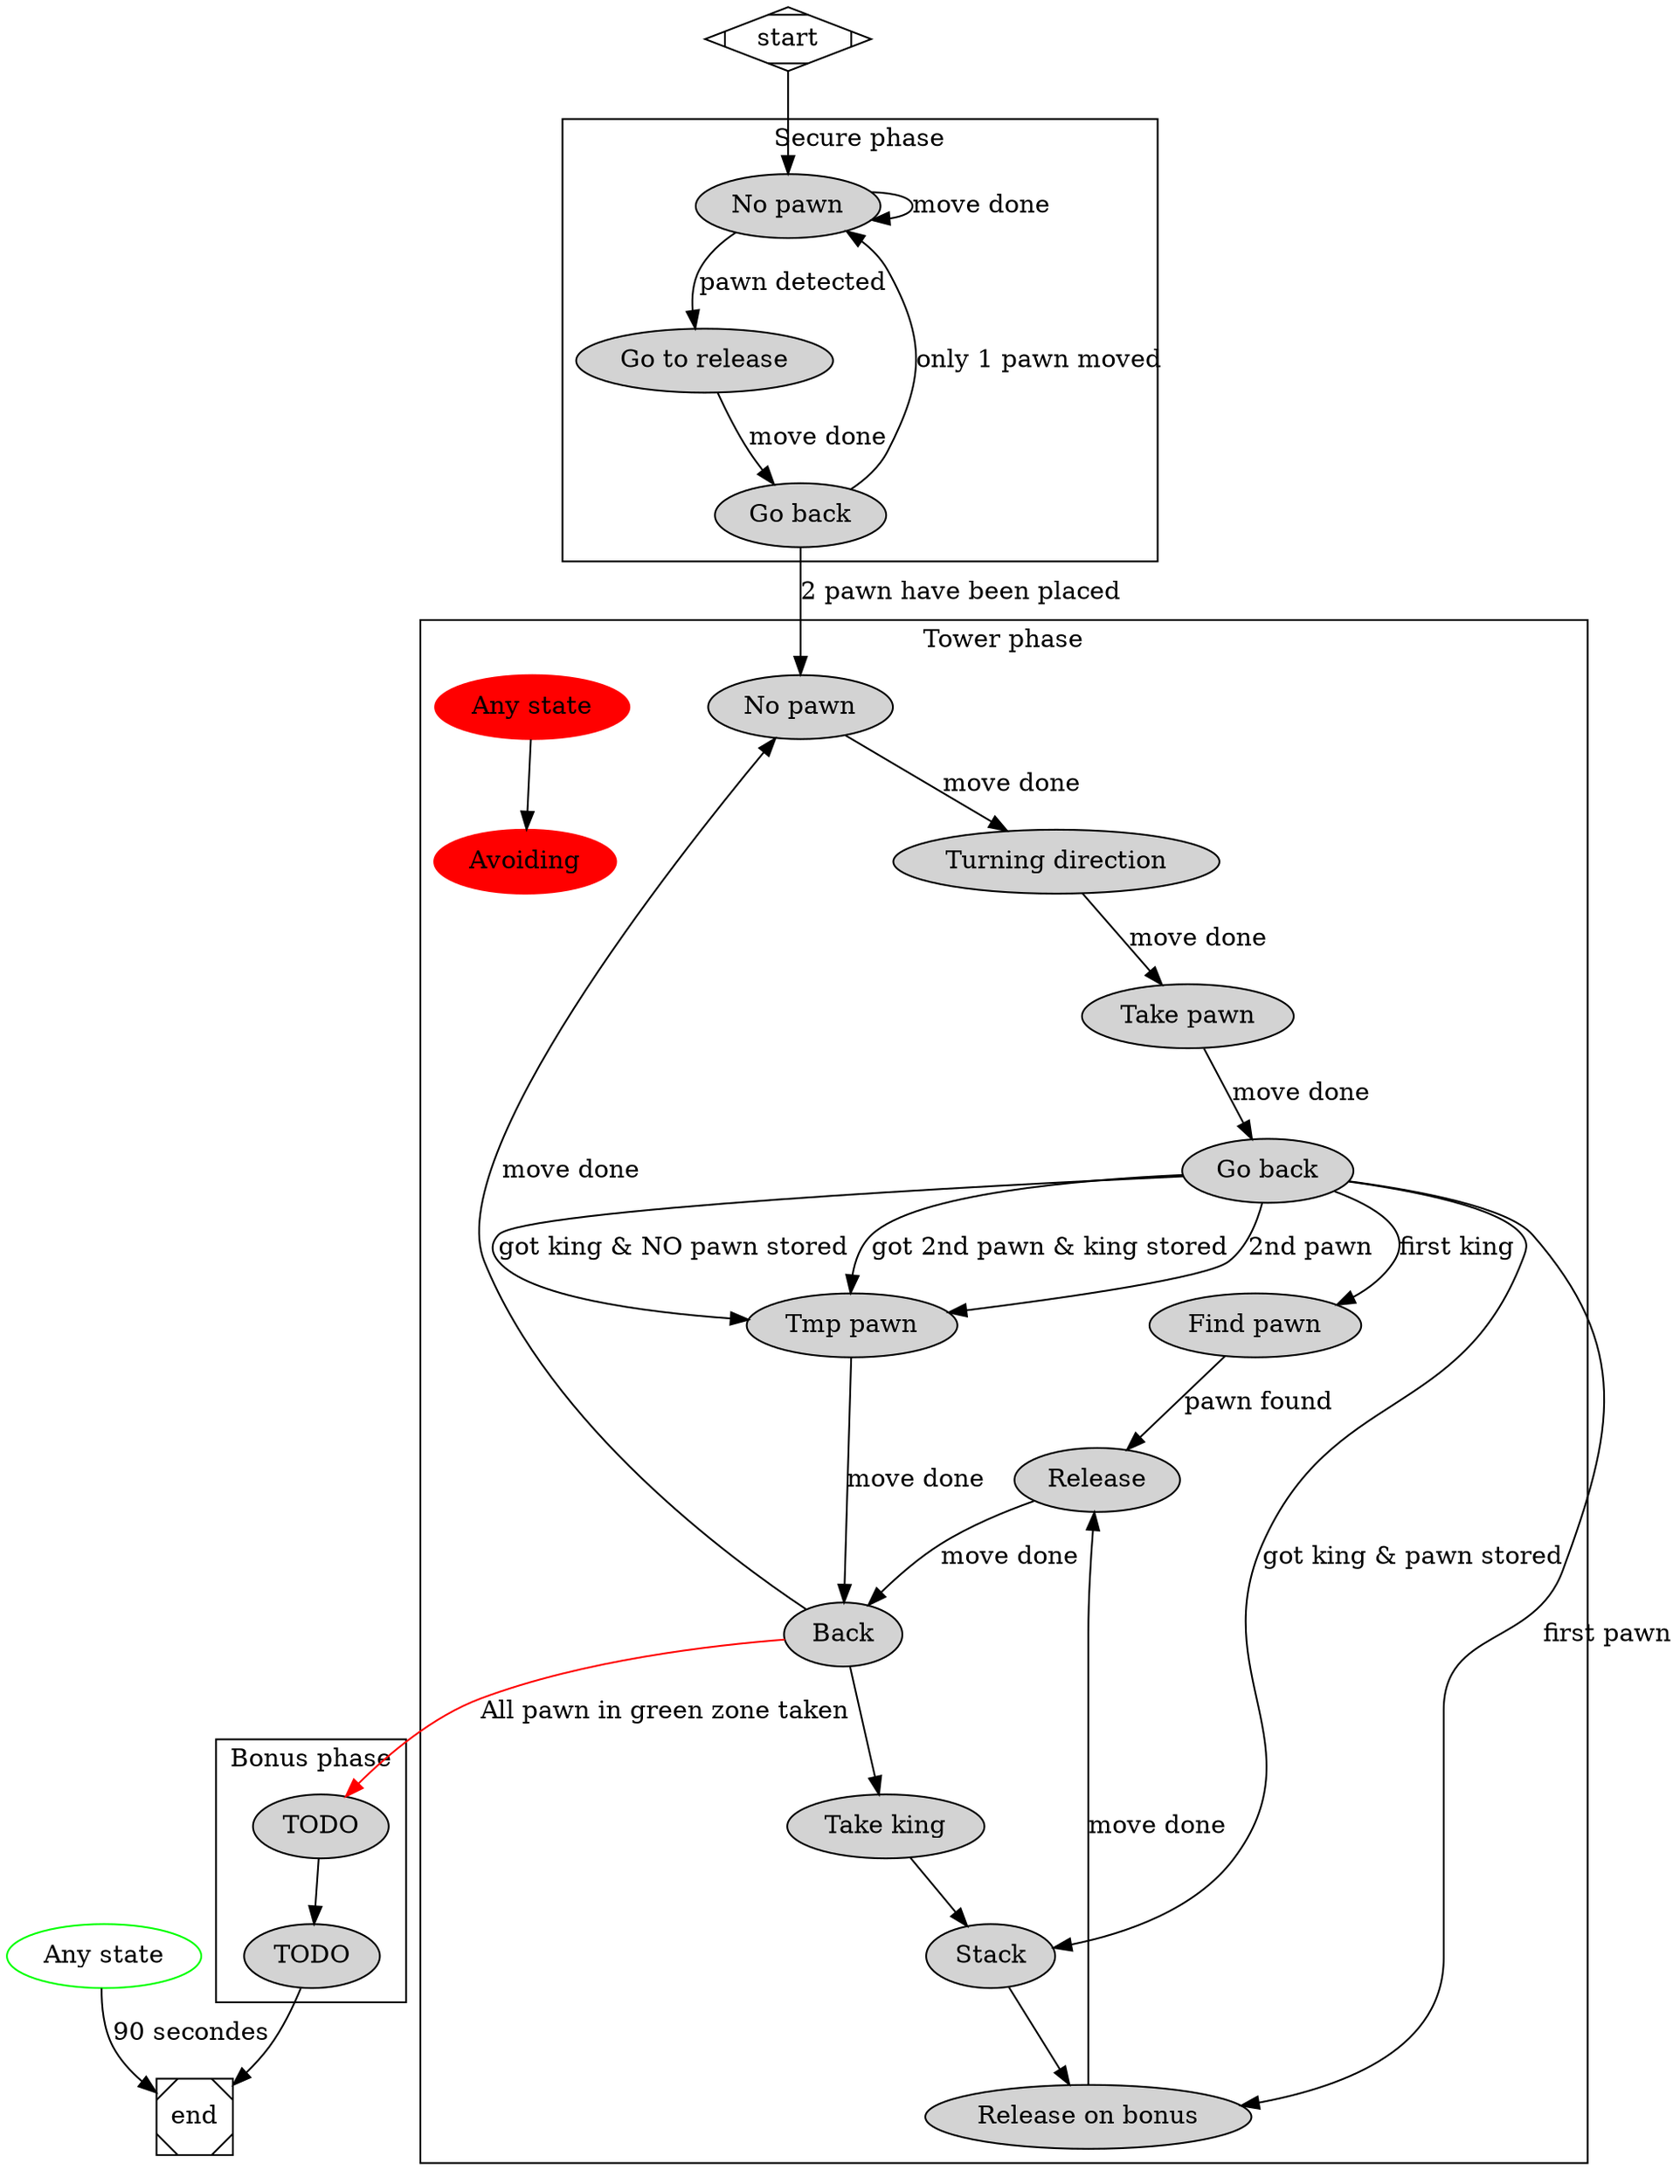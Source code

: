 digraph G {

	any_state_global [label = "Any state", color = green];

	subgraph cluster_0 {
		color=black
		node [style=filled];
		no_pawn1 [label = "No pawn"];
	        goto_release1 [label = "Go to release"];
        	go_back1 [label = "Go back"];

        	no_pawn1 -> no_pawn1 [label = "move done"];

        	no_pawn1 -> goto_release1 [label = "pawn detected"];

        	goto_release1 -> go_back1 [label = "move done"];

        	go_back1 -> no_pawn1 [label = "only 1 pawn moved"];
		label = "Secure phase";
	}

	subgraph cluster_1 {
		node [style=filled];
		no_pawn2  [label = "No pawn"];
		take_pawn2  [label = "Take pawn"];
		go_back2  [label = "Go back"];
		back2  [label = "Back"];
		find_pawn2  [label = "Find pawn"];
		tmp_pawn2  [label = "Tmp pawn"];
		stack2  [label = "Stack"];
		release_on_bonus2  [label = "Release on bonus"];
		release2  [label = "Release"];
		any_states2  [label = "Any state", color = red];
		turning_direction2  [label = "Turning direction"];
		avoiding2  [label = "Avoiding", color = red];
		take_king2  [label = "Take king"];

		
		no_pawn2 -> turning_direction2 [label = "move done"];
		turning_direction2 -> take_pawn2 [label = "move done"];
		take_pawn2 -> go_back2 [label = "move done"];
		
		go_back2 -> tmp_pawn2 [label = "got 2nd pawn & king stored"];
		go_back2 -> tmp_pawn2 [label = "2nd pawn"];
		go_back2 -> tmp_pawn2 [label = "got king & NO pawn stored"];
		go_back2 -> stack2 [label = "got king & pawn stored"];
		go_back2 -> release_on_bonus2 [label = "first pawn"];
		go_back2 -> find_pawn2 [label = "first king"];

		find_pawn2 -> release2 [label = "pawn found"];	
		release2 -> back2 [label = "move done"];
		back2 -> no_pawn2 [label = "move done"];
		
		tmp_pawn2 -> back2 [label = "move done"];		

		stack2 -> release_on_bonus2;
		
		release_on_bonus2 -> release2 [label = "move done"];
		
		back2 -> take_king2;
		take_king2 -> stack2;

		any_states2 -> avoiding2;

		label = "Tower phase";
		color=black
	}

        subgraph cluster_2 {
                node [style=filled];
                no_pawn3 [label = "TODO"];
                take_pawn3 [label = "TODO"];

                no_pawn3 -> take_pawn3;


                label = "Bonus phase";
                color=black
        }


	start -> no_pawn1;
        go_back1 -> no_pawn2 [label = "2 pawn have been placed"];
	back2 -> no_pawn3 [label = "All pawn in green zone taken", color = red];
	take_pawn3 -> end;

	any_state_global -> end [label = "90 secondes"];

	start [shape=Mdiamond];
	end [shape=Msquare];
}

